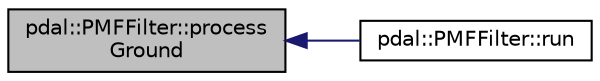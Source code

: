 digraph "pdal::PMFFilter::processGround"
{
  edge [fontname="Helvetica",fontsize="10",labelfontname="Helvetica",labelfontsize="10"];
  node [fontname="Helvetica",fontsize="10",shape=record];
  rankdir="LR";
  Node1 [label="pdal::PMFFilter::process\lGround",height=0.2,width=0.4,color="black", fillcolor="grey75", style="filled", fontcolor="black"];
  Node1 -> Node2 [dir="back",color="midnightblue",fontsize="10",style="solid",fontname="Helvetica"];
  Node2 [label="pdal::PMFFilter::run",height=0.2,width=0.4,color="black", fillcolor="white", style="filled",URL="$classpdal_1_1PMFFilter.html#a4763cf7d3da9db5a7d97b116c6e5bcbb"];
}
